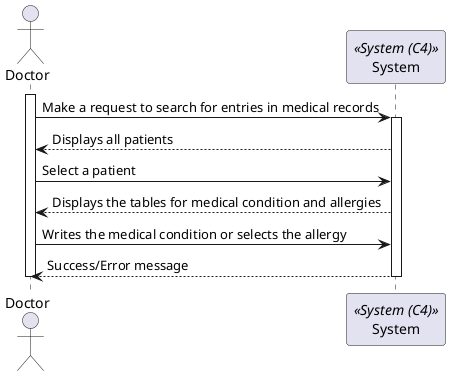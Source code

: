 
```plantuml
@startuml Process_View
actor Doctor
participant System <<System (C4)>>

activate Doctor

Doctor -> System: Make a request to search for entries in medical records
activate System
System --> Doctor: Displays all patients
Doctor -> System: Select a patient
System --> Doctor : Displays the tables for medical condition and allergies
Doctor -> System: Writes the medical condition or selects the allergy
System --> Doctor: Success/Error message
deactivate System
deactivate Doctor

@enduml
```